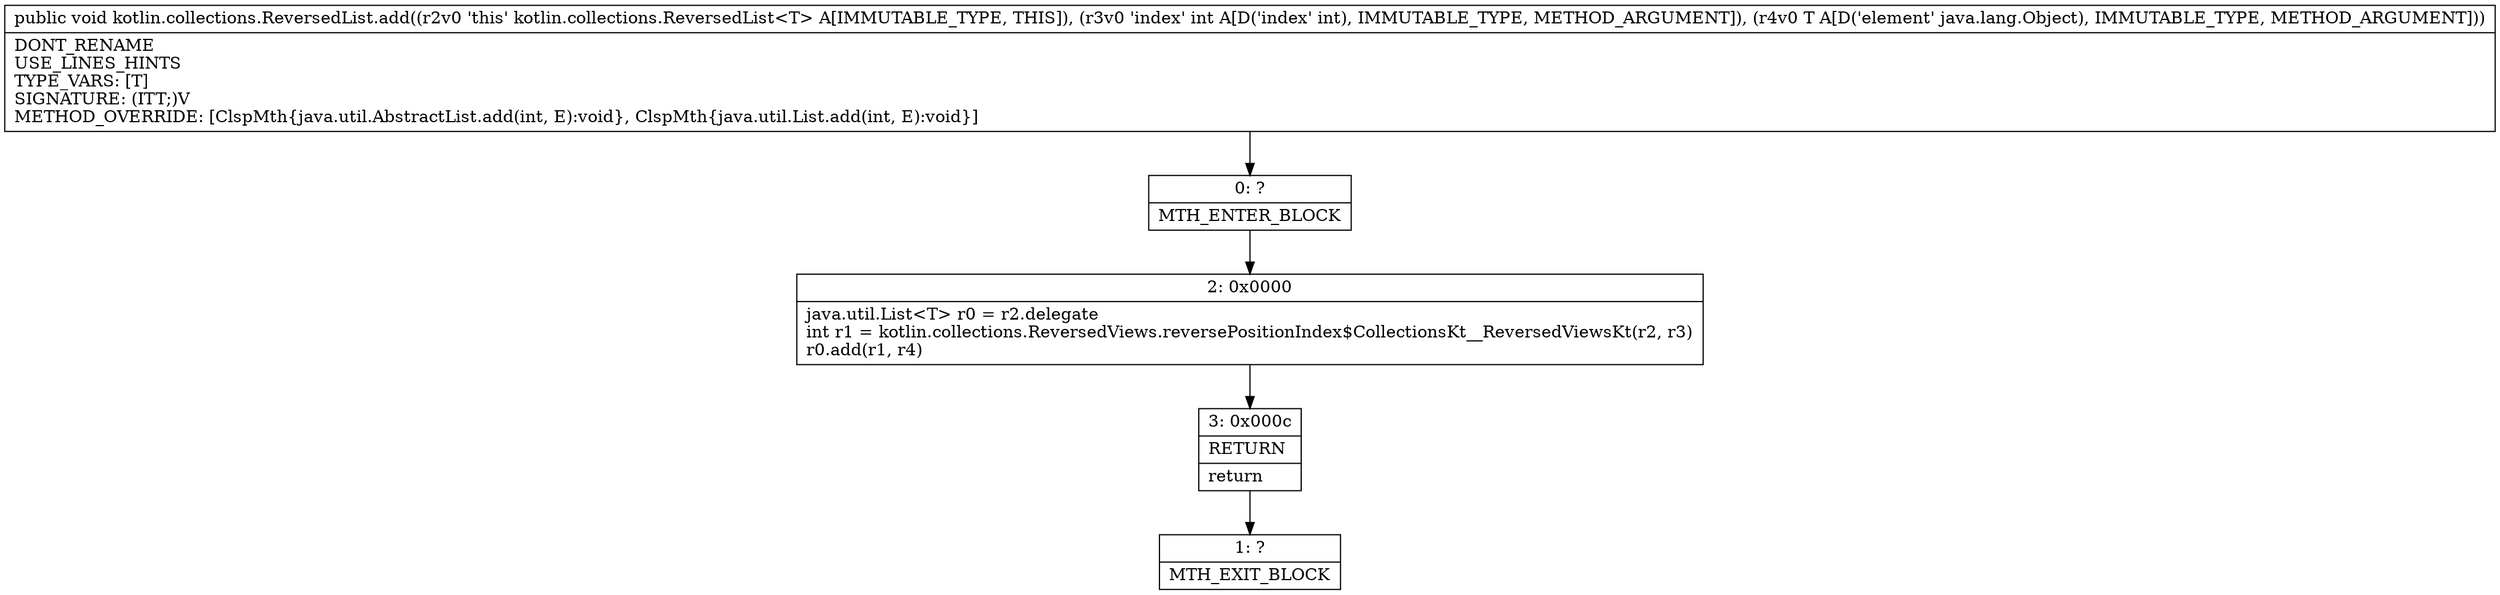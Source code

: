 digraph "CFG forkotlin.collections.ReversedList.add(ILjava\/lang\/Object;)V" {
Node_0 [shape=record,label="{0\:\ ?|MTH_ENTER_BLOCK\l}"];
Node_2 [shape=record,label="{2\:\ 0x0000|java.util.List\<T\> r0 = r2.delegate\lint r1 = kotlin.collections.ReversedViews.reversePositionIndex$CollectionsKt__ReversedViewsKt(r2, r3)\lr0.add(r1, r4)\l}"];
Node_3 [shape=record,label="{3\:\ 0x000c|RETURN\l|return\l}"];
Node_1 [shape=record,label="{1\:\ ?|MTH_EXIT_BLOCK\l}"];
MethodNode[shape=record,label="{public void kotlin.collections.ReversedList.add((r2v0 'this' kotlin.collections.ReversedList\<T\> A[IMMUTABLE_TYPE, THIS]), (r3v0 'index' int A[D('index' int), IMMUTABLE_TYPE, METHOD_ARGUMENT]), (r4v0 T A[D('element' java.lang.Object), IMMUTABLE_TYPE, METHOD_ARGUMENT]))  | DONT_RENAME\lUSE_LINES_HINTS\lTYPE_VARS: [T]\lSIGNATURE: (ITT;)V\lMETHOD_OVERRIDE: [ClspMth\{java.util.AbstractList.add(int, E):void\}, ClspMth\{java.util.List.add(int, E):void\}]\l}"];
MethodNode -> Node_0;Node_0 -> Node_2;
Node_2 -> Node_3;
Node_3 -> Node_1;
}


